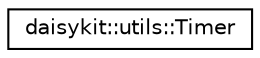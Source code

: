 digraph "Graphical Class Hierarchy"
{
 // LATEX_PDF_SIZE
  edge [fontname="Helvetica",fontsize="10",labelfontname="Helvetica",labelfontsize="10"];
  node [fontname="Helvetica",fontsize="10",shape=record];
  rankdir="LR";
  Node0 [label="daisykit::utils::Timer",height=0.2,width=0.4,color="black", fillcolor="white", style="filled",URL="$classdaisykit_1_1utils_1_1Timer.html",tooltip=" "];
}
